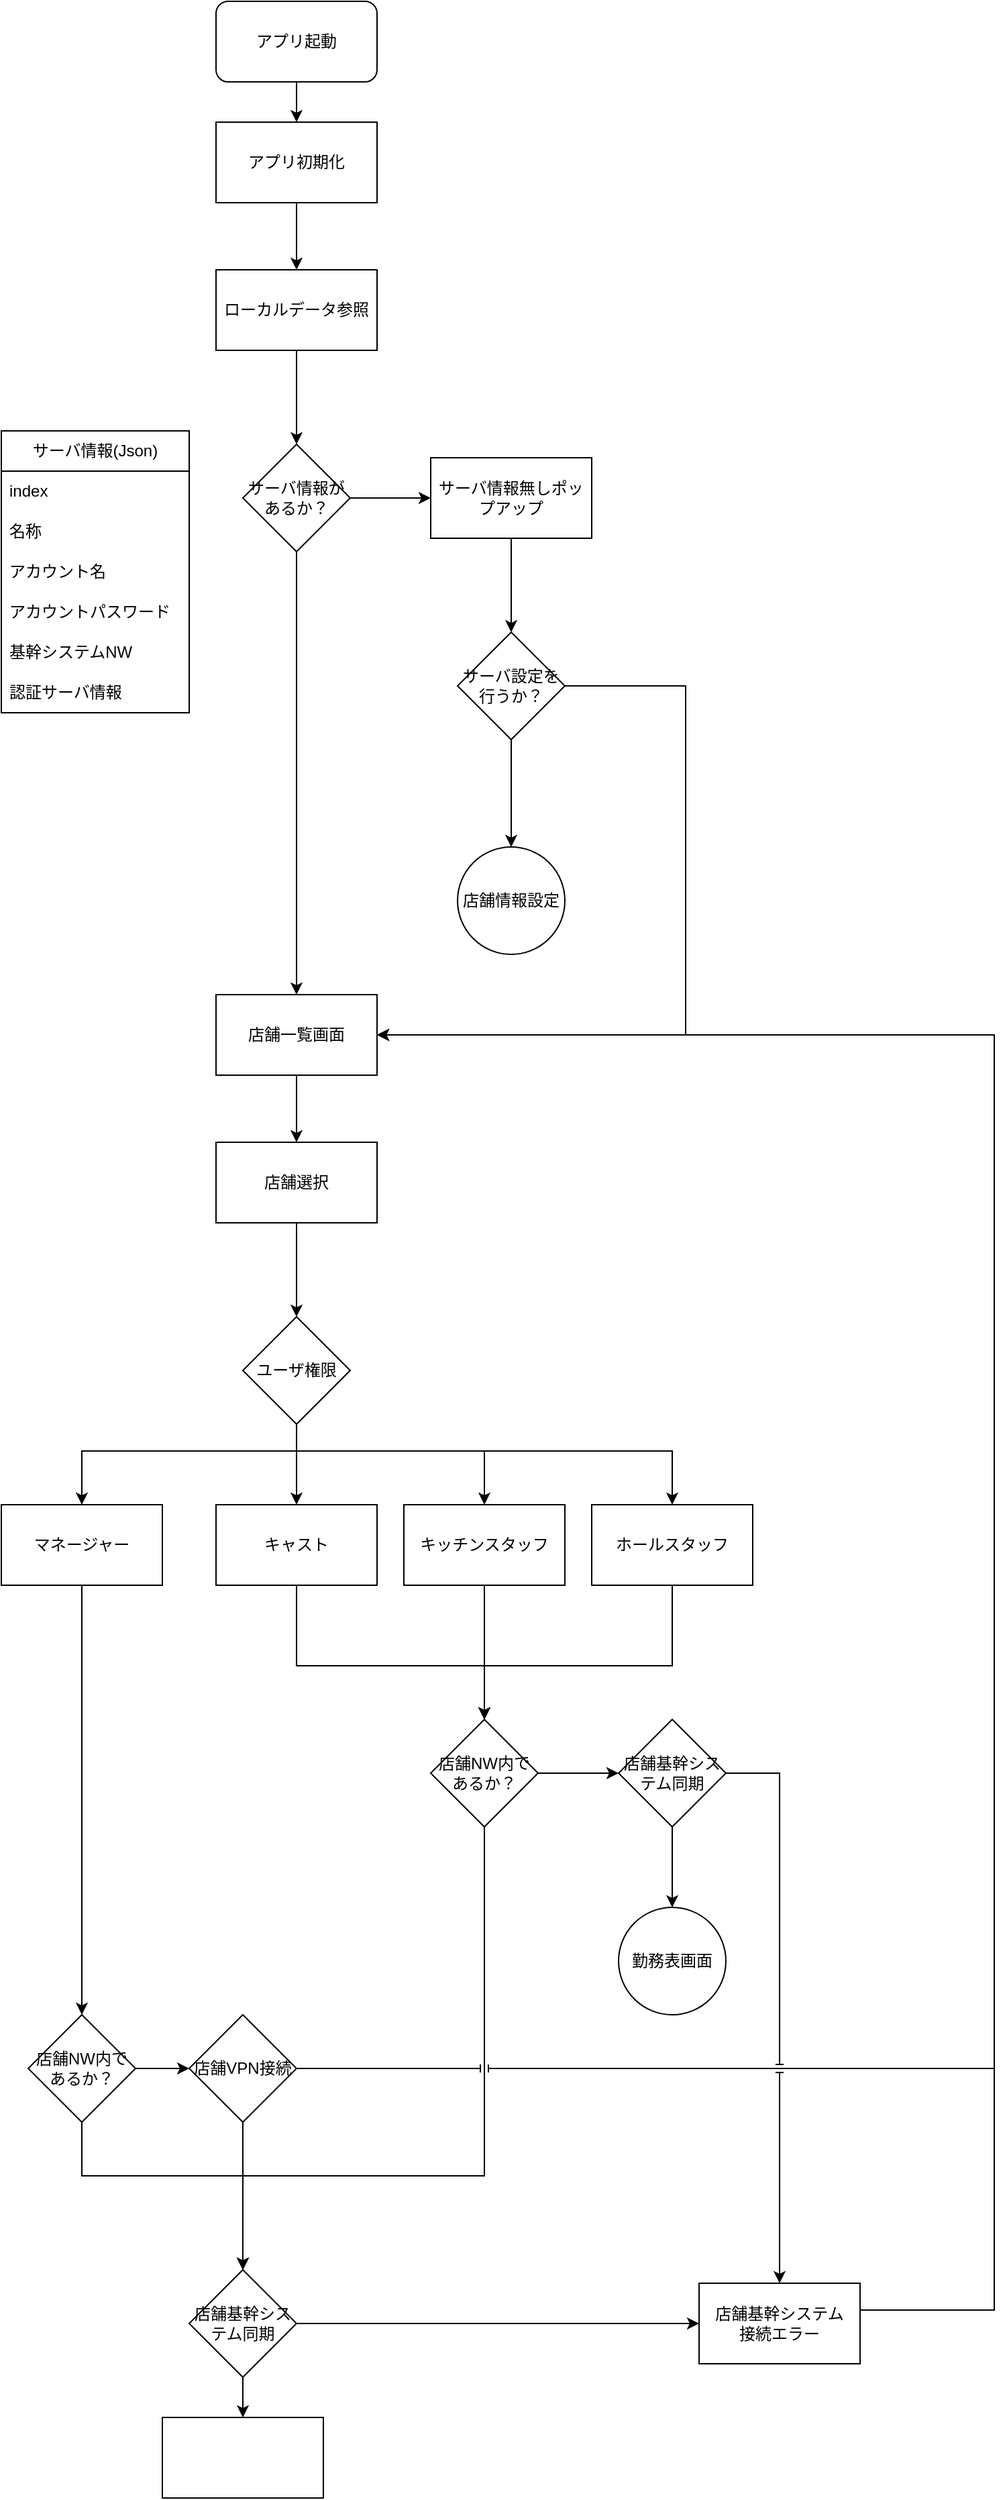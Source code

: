 <mxfile version="21.6.6" type="github">
  <diagram name="Page-1" id="edf60f1a-56cd-e834-aa8a-f176f3a09ee4">
    <mxGraphModel dx="1114" dy="708" grid="1" gridSize="10" guides="1" tooltips="1" connect="1" arrows="1" fold="1" page="1" pageScale="1" pageWidth="1100" pageHeight="850" background="none" math="0" shadow="0">
      <root>
        <mxCell id="0" />
        <mxCell id="1" parent="0" />
        <mxCell id="ytG34rWenjNnSm-kyUzD-3" value="" style="edgeStyle=orthogonalEdgeStyle;rounded=0;orthogonalLoop=1;jettySize=auto;html=1;" edge="1" parent="1" source="ytG34rWenjNnSm-kyUzD-1" target="ytG34rWenjNnSm-kyUzD-2">
          <mxGeometry relative="1" as="geometry" />
        </mxCell>
        <mxCell id="ytG34rWenjNnSm-kyUzD-1" value="アプリ起動" style="rounded=1;whiteSpace=wrap;html=1;" vertex="1" parent="1">
          <mxGeometry x="180" y="40" width="120" height="60" as="geometry" />
        </mxCell>
        <mxCell id="ytG34rWenjNnSm-kyUzD-5" value="" style="edgeStyle=orthogonalEdgeStyle;rounded=0;orthogonalLoop=1;jettySize=auto;html=1;" edge="1" parent="1" source="ytG34rWenjNnSm-kyUzD-2" target="ytG34rWenjNnSm-kyUzD-4">
          <mxGeometry relative="1" as="geometry" />
        </mxCell>
        <mxCell id="ytG34rWenjNnSm-kyUzD-2" value="アプリ初期化" style="rounded=0;whiteSpace=wrap;html=1;" vertex="1" parent="1">
          <mxGeometry x="180" y="130" width="120" height="60" as="geometry" />
        </mxCell>
        <mxCell id="ytG34rWenjNnSm-kyUzD-7" value="" style="edgeStyle=orthogonalEdgeStyle;rounded=0;orthogonalLoop=1;jettySize=auto;html=1;" edge="1" parent="1" source="ytG34rWenjNnSm-kyUzD-4" target="ytG34rWenjNnSm-kyUzD-6">
          <mxGeometry relative="1" as="geometry" />
        </mxCell>
        <mxCell id="ytG34rWenjNnSm-kyUzD-4" value="ローカルデータ参照" style="rounded=0;whiteSpace=wrap;html=1;" vertex="1" parent="1">
          <mxGeometry x="180" y="240" width="120" height="60" as="geometry" />
        </mxCell>
        <mxCell id="ytG34rWenjNnSm-kyUzD-9" value="" style="edgeStyle=orthogonalEdgeStyle;rounded=0;orthogonalLoop=1;jettySize=auto;html=1;" edge="1" parent="1" source="ytG34rWenjNnSm-kyUzD-6" target="ytG34rWenjNnSm-kyUzD-8">
          <mxGeometry relative="1" as="geometry" />
        </mxCell>
        <mxCell id="ytG34rWenjNnSm-kyUzD-18" style="edgeStyle=orthogonalEdgeStyle;rounded=0;orthogonalLoop=1;jettySize=auto;html=1;entryX=0.5;entryY=0;entryDx=0;entryDy=0;" edge="1" parent="1" source="ytG34rWenjNnSm-kyUzD-6" target="ytG34rWenjNnSm-kyUzD-16">
          <mxGeometry relative="1" as="geometry" />
        </mxCell>
        <mxCell id="ytG34rWenjNnSm-kyUzD-6" value="サーバ情報があるか？" style="rhombus;whiteSpace=wrap;html=1;rounded=0;" vertex="1" parent="1">
          <mxGeometry x="200" y="370" width="80" height="80" as="geometry" />
        </mxCell>
        <mxCell id="ytG34rWenjNnSm-kyUzD-11" value="" style="edgeStyle=orthogonalEdgeStyle;rounded=0;orthogonalLoop=1;jettySize=auto;html=1;" edge="1" parent="1" source="ytG34rWenjNnSm-kyUzD-8" target="ytG34rWenjNnSm-kyUzD-10">
          <mxGeometry relative="1" as="geometry" />
        </mxCell>
        <mxCell id="ytG34rWenjNnSm-kyUzD-8" value="サーバ情報無しポップアップ" style="whiteSpace=wrap;html=1;rounded=0;" vertex="1" parent="1">
          <mxGeometry x="340" y="380" width="120" height="60" as="geometry" />
        </mxCell>
        <mxCell id="ytG34rWenjNnSm-kyUzD-15" value="" style="edgeStyle=orthogonalEdgeStyle;rounded=0;orthogonalLoop=1;jettySize=auto;html=1;" edge="1" parent="1" source="ytG34rWenjNnSm-kyUzD-10" target="ytG34rWenjNnSm-kyUzD-14">
          <mxGeometry relative="1" as="geometry" />
        </mxCell>
        <mxCell id="ytG34rWenjNnSm-kyUzD-17" value="" style="edgeStyle=orthogonalEdgeStyle;rounded=0;orthogonalLoop=1;jettySize=auto;html=1;" edge="1" parent="1" source="ytG34rWenjNnSm-kyUzD-10" target="ytG34rWenjNnSm-kyUzD-16">
          <mxGeometry relative="1" as="geometry">
            <Array as="points">
              <mxPoint x="530" y="550" />
              <mxPoint x="530" y="810" />
            </Array>
          </mxGeometry>
        </mxCell>
        <mxCell id="ytG34rWenjNnSm-kyUzD-10" value="サーバ設定を行うか？" style="rhombus;whiteSpace=wrap;html=1;rounded=0;" vertex="1" parent="1">
          <mxGeometry x="360" y="510" width="80" height="80" as="geometry" />
        </mxCell>
        <mxCell id="ytG34rWenjNnSm-kyUzD-14" value="店舗情報設定" style="ellipse;whiteSpace=wrap;html=1;rounded=0;" vertex="1" parent="1">
          <mxGeometry x="360" y="670" width="80" height="80" as="geometry" />
        </mxCell>
        <mxCell id="ytG34rWenjNnSm-kyUzD-20" value="" style="edgeStyle=orthogonalEdgeStyle;rounded=0;orthogonalLoop=1;jettySize=auto;html=1;" edge="1" parent="1" source="ytG34rWenjNnSm-kyUzD-16" target="ytG34rWenjNnSm-kyUzD-19">
          <mxGeometry relative="1" as="geometry" />
        </mxCell>
        <mxCell id="ytG34rWenjNnSm-kyUzD-16" value="店舗一覧画面" style="whiteSpace=wrap;html=1;rounded=0;" vertex="1" parent="1">
          <mxGeometry x="180" y="780" width="120" height="60" as="geometry" />
        </mxCell>
        <mxCell id="ytG34rWenjNnSm-kyUzD-22" value="" style="edgeStyle=orthogonalEdgeStyle;rounded=0;orthogonalLoop=1;jettySize=auto;html=1;" edge="1" parent="1" source="ytG34rWenjNnSm-kyUzD-19" target="ytG34rWenjNnSm-kyUzD-21">
          <mxGeometry relative="1" as="geometry" />
        </mxCell>
        <mxCell id="ytG34rWenjNnSm-kyUzD-19" value="店舗選択" style="whiteSpace=wrap;html=1;rounded=0;" vertex="1" parent="1">
          <mxGeometry x="180" y="890" width="120" height="60" as="geometry" />
        </mxCell>
        <mxCell id="ytG34rWenjNnSm-kyUzD-27" style="edgeStyle=orthogonalEdgeStyle;rounded=0;orthogonalLoop=1;jettySize=auto;html=1;entryX=0.5;entryY=0;entryDx=0;entryDy=0;" edge="1" parent="1" source="ytG34rWenjNnSm-kyUzD-21" target="ytG34rWenjNnSm-kyUzD-23">
          <mxGeometry relative="1" as="geometry">
            <Array as="points">
              <mxPoint x="240" y="1120" />
              <mxPoint x="80" y="1120" />
            </Array>
          </mxGeometry>
        </mxCell>
        <mxCell id="ytG34rWenjNnSm-kyUzD-31" value="" style="edgeStyle=orthogonalEdgeStyle;rounded=0;orthogonalLoop=1;jettySize=auto;html=1;" edge="1" parent="1" source="ytG34rWenjNnSm-kyUzD-21" target="ytG34rWenjNnSm-kyUzD-28">
          <mxGeometry relative="1" as="geometry">
            <Array as="points">
              <mxPoint x="240" y="1120" />
              <mxPoint x="380" y="1120" />
            </Array>
          </mxGeometry>
        </mxCell>
        <mxCell id="ytG34rWenjNnSm-kyUzD-33" value="" style="edgeStyle=orthogonalEdgeStyle;rounded=0;orthogonalLoop=1;jettySize=auto;html=1;" edge="1" parent="1" source="ytG34rWenjNnSm-kyUzD-21" target="ytG34rWenjNnSm-kyUzD-32">
          <mxGeometry relative="1" as="geometry">
            <Array as="points">
              <mxPoint x="240" y="1120" />
              <mxPoint x="520" y="1120" />
            </Array>
          </mxGeometry>
        </mxCell>
        <mxCell id="ytG34rWenjNnSm-kyUzD-36" value="" style="edgeStyle=orthogonalEdgeStyle;rounded=0;orthogonalLoop=1;jettySize=auto;html=1;" edge="1" parent="1" source="ytG34rWenjNnSm-kyUzD-21" target="ytG34rWenjNnSm-kyUzD-35">
          <mxGeometry relative="1" as="geometry" />
        </mxCell>
        <mxCell id="ytG34rWenjNnSm-kyUzD-21" value="ユーザ権限" style="rhombus;whiteSpace=wrap;html=1;rounded=0;" vertex="1" parent="1">
          <mxGeometry x="200" y="1020" width="80" height="80" as="geometry" />
        </mxCell>
        <mxCell id="ytG34rWenjNnSm-kyUzD-50" value="" style="edgeStyle=orthogonalEdgeStyle;rounded=0;orthogonalLoop=1;jettySize=auto;html=1;" edge="1" parent="1" source="ytG34rWenjNnSm-kyUzD-23" target="ytG34rWenjNnSm-kyUzD-49">
          <mxGeometry relative="1" as="geometry" />
        </mxCell>
        <mxCell id="ytG34rWenjNnSm-kyUzD-23" value="マネージャー" style="whiteSpace=wrap;html=1;rounded=0;" vertex="1" parent="1">
          <mxGeometry x="20" y="1160" width="120" height="60" as="geometry" />
        </mxCell>
        <mxCell id="ytG34rWenjNnSm-kyUzD-38" style="edgeStyle=orthogonalEdgeStyle;rounded=0;orthogonalLoop=1;jettySize=auto;html=1;entryX=0.5;entryY=0;entryDx=0;entryDy=0;" edge="1" parent="1" source="ytG34rWenjNnSm-kyUzD-28" target="ytG34rWenjNnSm-kyUzD-37">
          <mxGeometry relative="1" as="geometry">
            <Array as="points">
              <mxPoint x="380" y="1300" />
              <mxPoint x="380" y="1300" />
            </Array>
          </mxGeometry>
        </mxCell>
        <mxCell id="ytG34rWenjNnSm-kyUzD-28" value="キッチンスタッフ" style="rounded=0;whiteSpace=wrap;html=1;" vertex="1" parent="1">
          <mxGeometry x="320" y="1160" width="120" height="60" as="geometry" />
        </mxCell>
        <mxCell id="ytG34rWenjNnSm-kyUzD-64" style="edgeStyle=orthogonalEdgeStyle;rounded=0;orthogonalLoop=1;jettySize=auto;html=1;entryX=0.5;entryY=0;entryDx=0;entryDy=0;" edge="1" parent="1" source="ytG34rWenjNnSm-kyUzD-32" target="ytG34rWenjNnSm-kyUzD-37">
          <mxGeometry relative="1" as="geometry">
            <Array as="points">
              <mxPoint x="520" y="1280" />
              <mxPoint x="380" y="1280" />
            </Array>
          </mxGeometry>
        </mxCell>
        <mxCell id="ytG34rWenjNnSm-kyUzD-32" value="ホールスタッフ" style="whiteSpace=wrap;html=1;rounded=0;" vertex="1" parent="1">
          <mxGeometry x="460" y="1160" width="120" height="60" as="geometry" />
        </mxCell>
        <mxCell id="ytG34rWenjNnSm-kyUzD-39" style="edgeStyle=orthogonalEdgeStyle;rounded=0;orthogonalLoop=1;jettySize=auto;html=1;entryX=0.5;entryY=0;entryDx=0;entryDy=0;" edge="1" parent="1" source="ytG34rWenjNnSm-kyUzD-35" target="ytG34rWenjNnSm-kyUzD-37">
          <mxGeometry relative="1" as="geometry">
            <Array as="points">
              <mxPoint x="240" y="1280" />
              <mxPoint x="380" y="1280" />
            </Array>
          </mxGeometry>
        </mxCell>
        <mxCell id="ytG34rWenjNnSm-kyUzD-35" value="キャスト" style="whiteSpace=wrap;html=1;rounded=0;" vertex="1" parent="1">
          <mxGeometry x="180" y="1160" width="120" height="60" as="geometry" />
        </mxCell>
        <mxCell id="ytG34rWenjNnSm-kyUzD-65" style="edgeStyle=orthogonalEdgeStyle;rounded=0;orthogonalLoop=1;jettySize=auto;html=1;entryX=0.5;entryY=0;entryDx=0;entryDy=0;exitX=0.5;exitY=1;exitDx=0;exitDy=0;" edge="1" parent="1" source="ytG34rWenjNnSm-kyUzD-37" target="ytG34rWenjNnSm-kyUzD-67">
          <mxGeometry relative="1" as="geometry">
            <mxPoint x="380" y="1520" as="sourcePoint" />
            <mxPoint x="215" y="1730" as="targetPoint" />
            <Array as="points">
              <mxPoint x="380" y="1660" />
              <mxPoint x="200" y="1660" />
            </Array>
          </mxGeometry>
        </mxCell>
        <mxCell id="ytG34rWenjNnSm-kyUzD-78" value="" style="edgeStyle=orthogonalEdgeStyle;rounded=0;orthogonalLoop=1;jettySize=auto;html=1;" edge="1" parent="1" source="ytG34rWenjNnSm-kyUzD-37" target="ytG34rWenjNnSm-kyUzD-77">
          <mxGeometry relative="1" as="geometry" />
        </mxCell>
        <mxCell id="ytG34rWenjNnSm-kyUzD-37" value="店舗NW内であるか？" style="rhombus;whiteSpace=wrap;html=1;rounded=0;" vertex="1" parent="1">
          <mxGeometry x="340" y="1320" width="80" height="80" as="geometry" />
        </mxCell>
        <mxCell id="ytG34rWenjNnSm-kyUzD-52" value="" style="edgeStyle=orthogonalEdgeStyle;rounded=0;orthogonalLoop=1;jettySize=auto;html=1;" edge="1" parent="1" source="ytG34rWenjNnSm-kyUzD-49" target="ytG34rWenjNnSm-kyUzD-51">
          <mxGeometry relative="1" as="geometry" />
        </mxCell>
        <mxCell id="ytG34rWenjNnSm-kyUzD-55" style="edgeStyle=orthogonalEdgeStyle;rounded=0;orthogonalLoop=1;jettySize=auto;html=1;entryX=0.5;entryY=0;entryDx=0;entryDy=0;" edge="1" parent="1" source="ytG34rWenjNnSm-kyUzD-49" target="ytG34rWenjNnSm-kyUzD-67">
          <mxGeometry relative="1" as="geometry">
            <mxPoint x="215" y="1730" as="targetPoint" />
            <Array as="points">
              <mxPoint x="80" y="1660" />
              <mxPoint x="200" y="1660" />
            </Array>
          </mxGeometry>
        </mxCell>
        <mxCell id="ytG34rWenjNnSm-kyUzD-49" value="店舗NW内であるか？" style="rhombus;whiteSpace=wrap;html=1;rounded=0;" vertex="1" parent="1">
          <mxGeometry x="40" y="1540" width="80" height="80" as="geometry" />
        </mxCell>
        <mxCell id="ytG34rWenjNnSm-kyUzD-62" value="" style="edgeStyle=orthogonalEdgeStyle;rounded=0;orthogonalLoop=1;jettySize=auto;html=1;entryX=1;entryY=0.5;entryDx=0;entryDy=0;noJump=0;jumpStyle=line;" edge="1" parent="1" source="ytG34rWenjNnSm-kyUzD-51" target="ytG34rWenjNnSm-kyUzD-16">
          <mxGeometry relative="1" as="geometry">
            <mxPoint x="290" y="1460" as="targetPoint" />
            <Array as="points">
              <mxPoint x="760" y="1580" />
              <mxPoint x="760" y="810" />
            </Array>
          </mxGeometry>
        </mxCell>
        <mxCell id="ytG34rWenjNnSm-kyUzD-68" value="" style="edgeStyle=orthogonalEdgeStyle;rounded=0;orthogonalLoop=1;jettySize=auto;html=1;" edge="1" parent="1" source="ytG34rWenjNnSm-kyUzD-51" target="ytG34rWenjNnSm-kyUzD-67">
          <mxGeometry relative="1" as="geometry" />
        </mxCell>
        <mxCell id="ytG34rWenjNnSm-kyUzD-51" value="店舗VPN接続" style="rhombus;whiteSpace=wrap;html=1;rounded=0;" vertex="1" parent="1">
          <mxGeometry x="160" y="1540" width="80" height="80" as="geometry" />
        </mxCell>
        <mxCell id="ytG34rWenjNnSm-kyUzD-71" value="" style="edgeStyle=orthogonalEdgeStyle;rounded=0;orthogonalLoop=1;jettySize=auto;html=1;" edge="1" parent="1" source="ytG34rWenjNnSm-kyUzD-67" target="ytG34rWenjNnSm-kyUzD-70">
          <mxGeometry relative="1" as="geometry" />
        </mxCell>
        <mxCell id="ytG34rWenjNnSm-kyUzD-76" value="" style="edgeStyle=orthogonalEdgeStyle;rounded=0;orthogonalLoop=1;jettySize=auto;html=1;" edge="1" parent="1" source="ytG34rWenjNnSm-kyUzD-67" target="ytG34rWenjNnSm-kyUzD-75">
          <mxGeometry relative="1" as="geometry" />
        </mxCell>
        <mxCell id="ytG34rWenjNnSm-kyUzD-67" value="店舗基幹システム同期" style="rhombus;whiteSpace=wrap;html=1;rounded=0;" vertex="1" parent="1">
          <mxGeometry x="160" y="1730" width="80" height="80" as="geometry" />
        </mxCell>
        <mxCell id="ytG34rWenjNnSm-kyUzD-72" style="edgeStyle=orthogonalEdgeStyle;rounded=0;orthogonalLoop=1;jettySize=auto;html=1;entryX=1;entryY=0.5;entryDx=0;entryDy=0;" edge="1" parent="1" source="ytG34rWenjNnSm-kyUzD-70" target="ytG34rWenjNnSm-kyUzD-16">
          <mxGeometry relative="1" as="geometry">
            <Array as="points">
              <mxPoint x="760" y="1760" />
              <mxPoint x="760" y="810" />
            </Array>
          </mxGeometry>
        </mxCell>
        <mxCell id="ytG34rWenjNnSm-kyUzD-70" value="店舗基幹システム&lt;br&gt;接続エラー" style="whiteSpace=wrap;html=1;rounded=0;" vertex="1" parent="1">
          <mxGeometry x="540" y="1740" width="120" height="60" as="geometry" />
        </mxCell>
        <mxCell id="ytG34rWenjNnSm-kyUzD-75" value="" style="whiteSpace=wrap;html=1;rounded=0;" vertex="1" parent="1">
          <mxGeometry x="140" y="1840" width="120" height="60" as="geometry" />
        </mxCell>
        <mxCell id="ytG34rWenjNnSm-kyUzD-79" style="edgeStyle=orthogonalEdgeStyle;rounded=0;orthogonalLoop=1;jettySize=auto;html=1;jumpStyle=line;" edge="1" parent="1" source="ytG34rWenjNnSm-kyUzD-77" target="ytG34rWenjNnSm-kyUzD-70">
          <mxGeometry relative="1" as="geometry">
            <Array as="points">
              <mxPoint x="600" y="1360" />
            </Array>
          </mxGeometry>
        </mxCell>
        <mxCell id="ytG34rWenjNnSm-kyUzD-82" value="" style="edgeStyle=orthogonalEdgeStyle;rounded=0;orthogonalLoop=1;jettySize=auto;html=1;jumpStyle=line;exitX=0.5;exitY=1;exitDx=0;exitDy=0;" edge="1" parent="1" source="ytG34rWenjNnSm-kyUzD-77" target="ytG34rWenjNnSm-kyUzD-83">
          <mxGeometry relative="1" as="geometry">
            <mxPoint x="520" y="1520" as="sourcePoint" />
            <mxPoint x="520" y="1610" as="targetPoint" />
          </mxGeometry>
        </mxCell>
        <mxCell id="ytG34rWenjNnSm-kyUzD-77" value="店舗基幹システム同期" style="rhombus;whiteSpace=wrap;html=1;rounded=0;" vertex="1" parent="1">
          <mxGeometry x="480" y="1320" width="80" height="80" as="geometry" />
        </mxCell>
        <mxCell id="ytG34rWenjNnSm-kyUzD-83" value="勤務表画面" style="ellipse;whiteSpace=wrap;html=1;aspect=fixed;" vertex="1" parent="1">
          <mxGeometry x="480" y="1460" width="80" height="80" as="geometry" />
        </mxCell>
        <mxCell id="ytG34rWenjNnSm-kyUzD-85" value="サーバ情報(Json)" style="swimlane;fontStyle=0;childLayout=stackLayout;horizontal=1;startSize=30;horizontalStack=0;resizeParent=1;resizeParentMax=0;resizeLast=0;collapsible=1;marginBottom=0;whiteSpace=wrap;html=1;" vertex="1" parent="1">
          <mxGeometry x="20" y="360" width="140" height="210" as="geometry" />
        </mxCell>
        <mxCell id="ytG34rWenjNnSm-kyUzD-86" value="index" style="text;strokeColor=none;fillColor=none;align=left;verticalAlign=middle;spacingLeft=4;spacingRight=4;overflow=hidden;points=[[0,0.5],[1,0.5]];portConstraint=eastwest;rotatable=0;whiteSpace=wrap;html=1;" vertex="1" parent="ytG34rWenjNnSm-kyUzD-85">
          <mxGeometry y="30" width="140" height="30" as="geometry" />
        </mxCell>
        <mxCell id="ytG34rWenjNnSm-kyUzD-87" value="名称" style="text;strokeColor=none;fillColor=none;align=left;verticalAlign=middle;spacingLeft=4;spacingRight=4;overflow=hidden;points=[[0,0.5],[1,0.5]];portConstraint=eastwest;rotatable=0;whiteSpace=wrap;html=1;" vertex="1" parent="ytG34rWenjNnSm-kyUzD-85">
          <mxGeometry y="60" width="140" height="30" as="geometry" />
        </mxCell>
        <mxCell id="ytG34rWenjNnSm-kyUzD-88" value="アカウント名" style="text;strokeColor=none;fillColor=none;align=left;verticalAlign=middle;spacingLeft=4;spacingRight=4;overflow=hidden;points=[[0,0.5],[1,0.5]];portConstraint=eastwest;rotatable=0;whiteSpace=wrap;html=1;" vertex="1" parent="ytG34rWenjNnSm-kyUzD-85">
          <mxGeometry y="90" width="140" height="30" as="geometry" />
        </mxCell>
        <mxCell id="ytG34rWenjNnSm-kyUzD-89" value="アカウントパスワード" style="text;strokeColor=none;fillColor=none;align=left;verticalAlign=middle;spacingLeft=4;spacingRight=4;overflow=hidden;points=[[0,0.5],[1,0.5]];portConstraint=eastwest;rotatable=0;whiteSpace=wrap;html=1;" vertex="1" parent="ytG34rWenjNnSm-kyUzD-85">
          <mxGeometry y="120" width="140" height="30" as="geometry" />
        </mxCell>
        <mxCell id="ytG34rWenjNnSm-kyUzD-90" value="基幹システムNW" style="text;strokeColor=none;fillColor=none;align=left;verticalAlign=middle;spacingLeft=4;spacingRight=4;overflow=hidden;points=[[0,0.5],[1,0.5]];portConstraint=eastwest;rotatable=0;whiteSpace=wrap;html=1;" vertex="1" parent="ytG34rWenjNnSm-kyUzD-85">
          <mxGeometry y="150" width="140" height="30" as="geometry" />
        </mxCell>
        <mxCell id="ytG34rWenjNnSm-kyUzD-91" value="認証サーバ情報" style="text;strokeColor=none;fillColor=none;align=left;verticalAlign=middle;spacingLeft=4;spacingRight=4;overflow=hidden;points=[[0,0.5],[1,0.5]];portConstraint=eastwest;rotatable=0;whiteSpace=wrap;html=1;" vertex="1" parent="ytG34rWenjNnSm-kyUzD-85">
          <mxGeometry y="180" width="140" height="30" as="geometry" />
        </mxCell>
      </root>
    </mxGraphModel>
  </diagram>
</mxfile>
